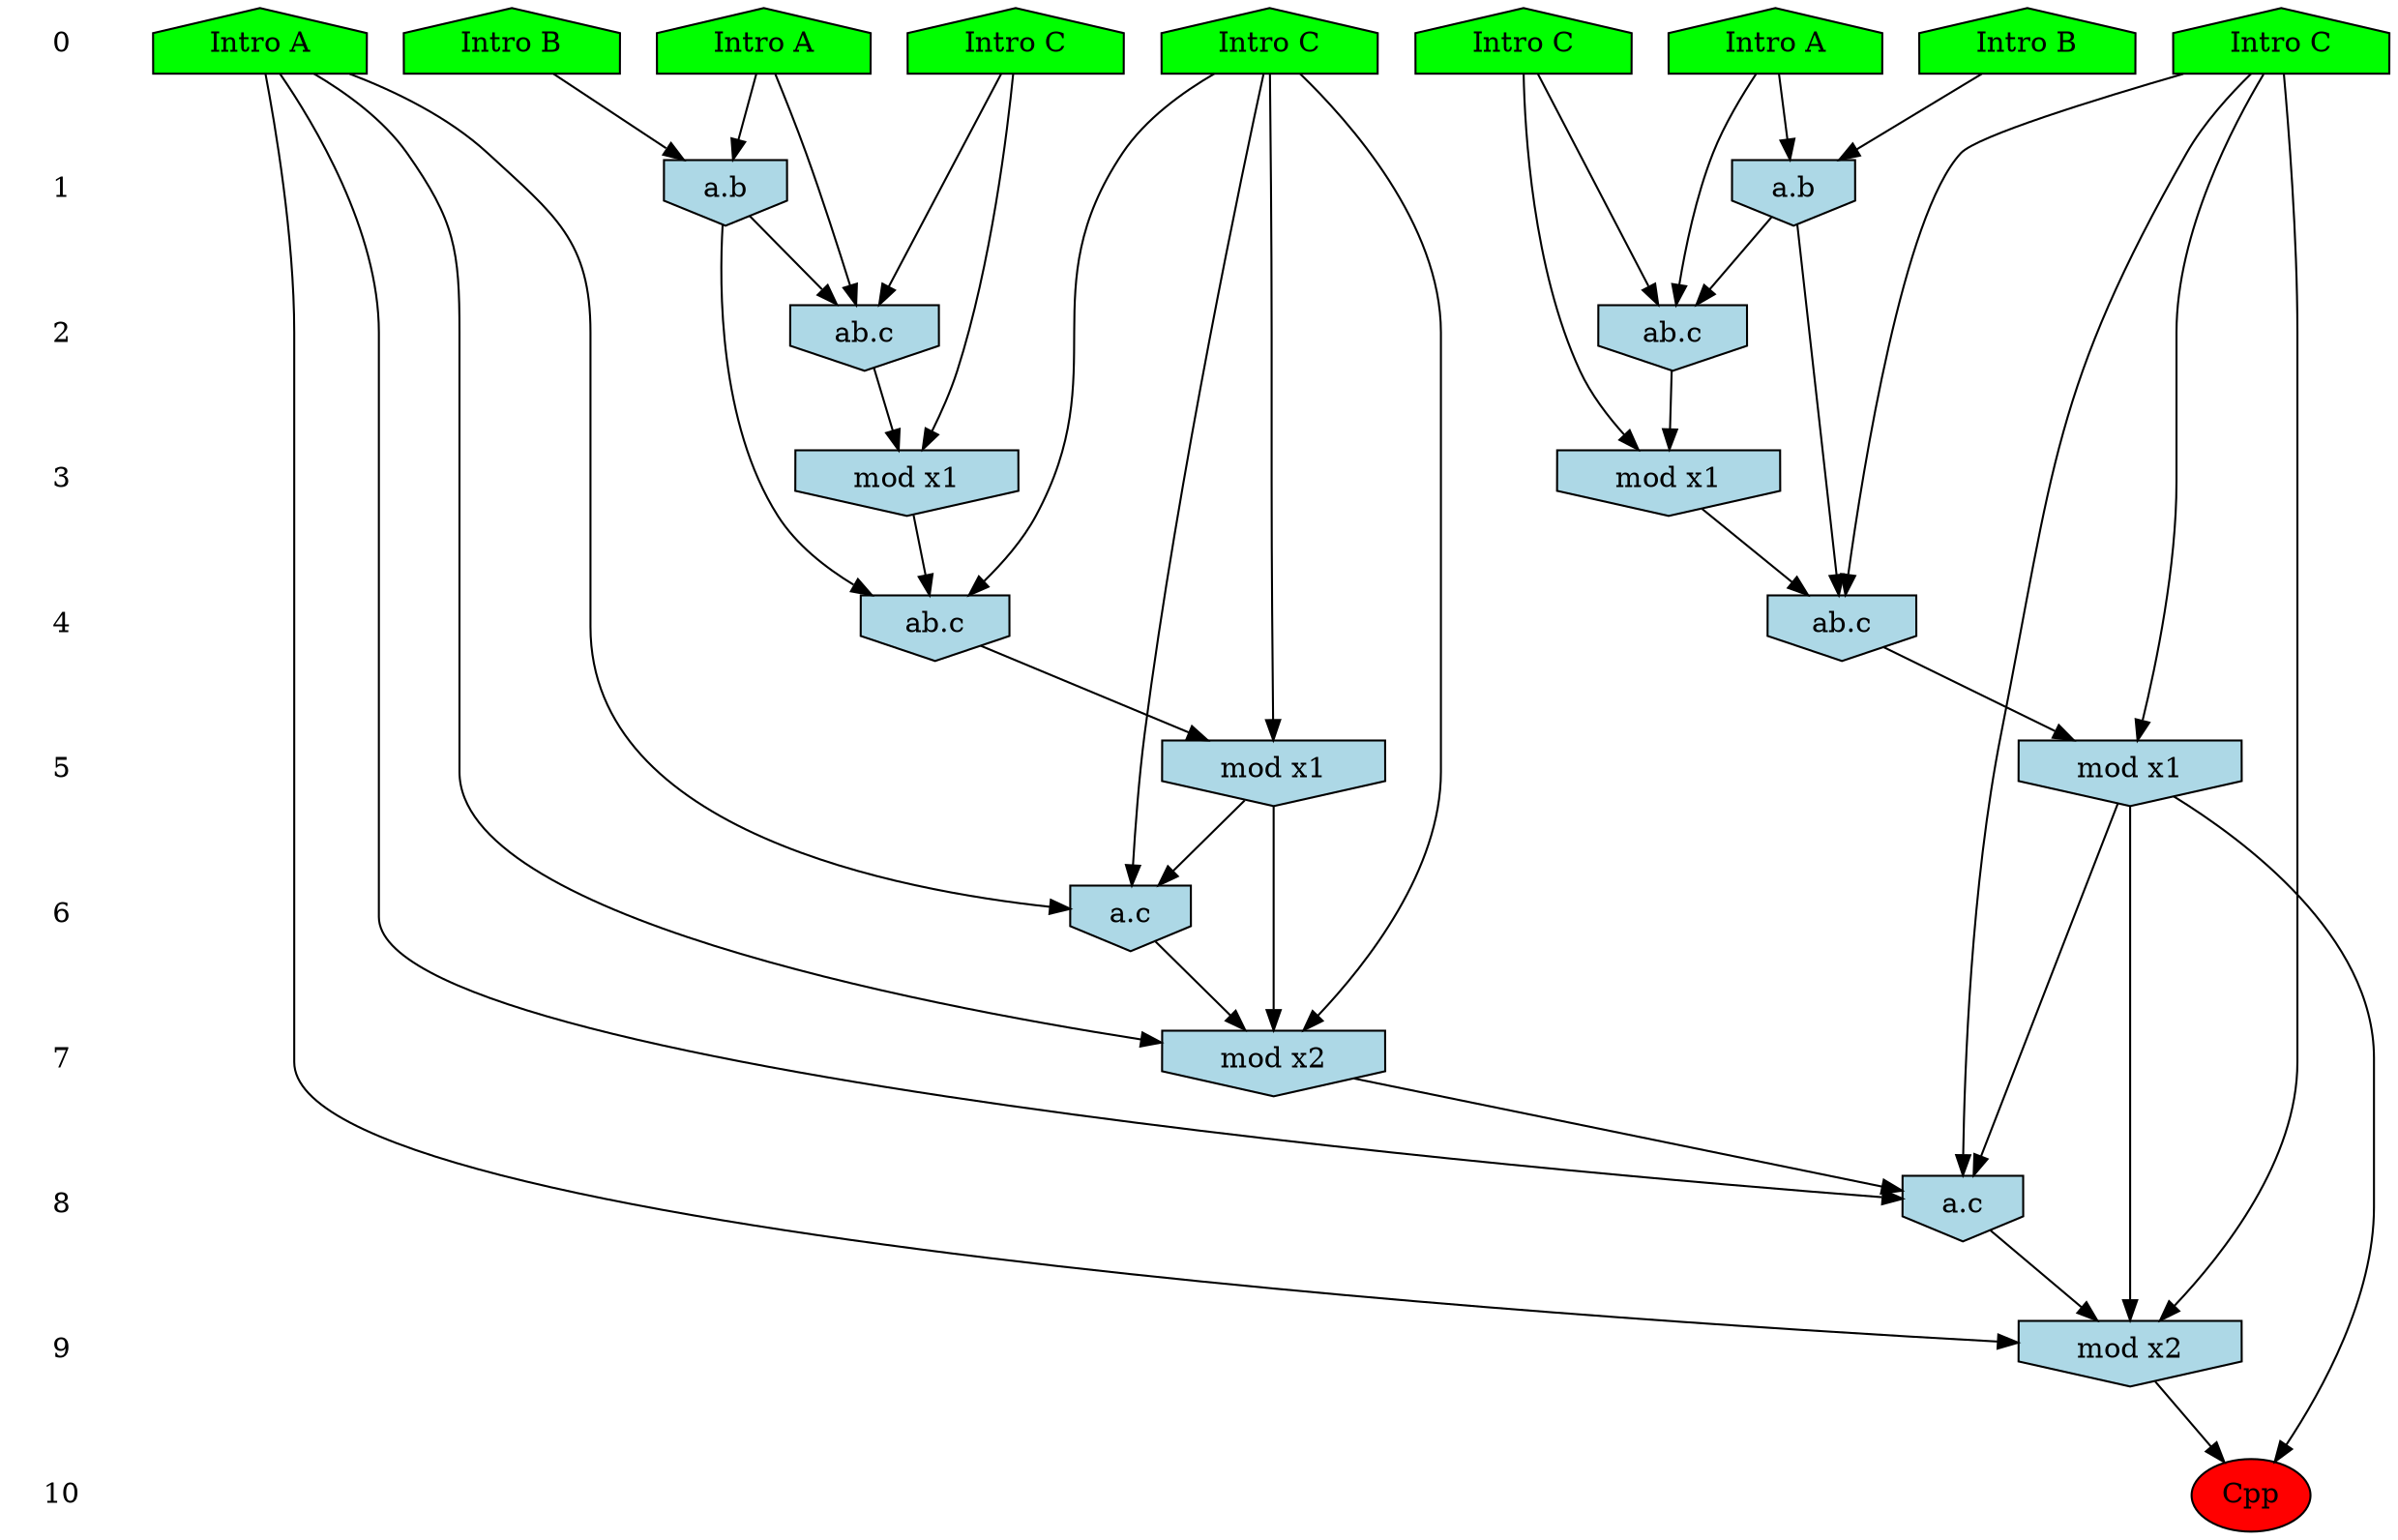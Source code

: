 /* Compression of 10 causal flows obtained in average at 1.566379E+01 t.u */
/* Compressed causal flows were: [1408;2041;2071;2359;2431;3004;3045;3211;3323;3493] */
digraph G{
 ranksep=.5 ; 
{ rank = same ; "0" [shape=plaintext] ; node_1 [label ="Intro B", shape=house, style=filled, fillcolor=green] ;
node_2 [label ="Intro B", shape=house, style=filled, fillcolor=green] ;
node_3 [label ="Intro A", shape=house, style=filled, fillcolor=green] ;
node_4 [label ="Intro A", shape=house, style=filled, fillcolor=green] ;
node_5 [label ="Intro A", shape=house, style=filled, fillcolor=green] ;
node_6 [label ="Intro C", shape=house, style=filled, fillcolor=green] ;
node_7 [label ="Intro C", shape=house, style=filled, fillcolor=green] ;
node_8 [label ="Intro C", shape=house, style=filled, fillcolor=green] ;
node_9 [label ="Intro C", shape=house, style=filled, fillcolor=green] ;
}
{ rank = same ; "1" [shape=plaintext] ; node_10 [label="a.b", shape=invhouse, style=filled, fillcolor = lightblue] ;
node_15 [label="a.b", shape=invhouse, style=filled, fillcolor = lightblue] ;
}
{ rank = same ; "2" [shape=plaintext] ; node_11 [label="ab.c", shape=invhouse, style=filled, fillcolor = lightblue] ;
node_16 [label="ab.c", shape=invhouse, style=filled, fillcolor = lightblue] ;
}
{ rank = same ; "3" [shape=plaintext] ; node_12 [label="mod x1", shape=invhouse, style=filled, fillcolor = lightblue] ;
node_17 [label="mod x1", shape=invhouse, style=filled, fillcolor = lightblue] ;
}
{ rank = same ; "4" [shape=plaintext] ; node_13 [label="ab.c", shape=invhouse, style=filled, fillcolor = lightblue] ;
node_18 [label="ab.c", shape=invhouse, style=filled, fillcolor = lightblue] ;
}
{ rank = same ; "5" [shape=plaintext] ; node_14 [label="mod x1", shape=invhouse, style=filled, fillcolor = lightblue] ;
node_19 [label="mod x1", shape=invhouse, style=filled, fillcolor = lightblue] ;
}
{ rank = same ; "6" [shape=plaintext] ; node_20 [label="a.c", shape=invhouse, style=filled, fillcolor = lightblue] ;
}
{ rank = same ; "7" [shape=plaintext] ; node_21 [label="mod x2", shape=invhouse, style=filled, fillcolor = lightblue] ;
}
{ rank = same ; "8" [shape=plaintext] ; node_22 [label="a.c", shape=invhouse, style=filled, fillcolor = lightblue] ;
}
{ rank = same ; "9" [shape=plaintext] ; node_23 [label="mod x2", shape=invhouse, style=filled, fillcolor = lightblue] ;
}
{ rank = same ; "10" [shape=plaintext] ; node_24 [label ="Cpp", style=filled, fillcolor=red] ;
}
"0" -> "1" [style="invis"]; 
"1" -> "2" [style="invis"]; 
"2" -> "3" [style="invis"]; 
"3" -> "4" [style="invis"]; 
"4" -> "5" [style="invis"]; 
"5" -> "6" [style="invis"]; 
"6" -> "7" [style="invis"]; 
"7" -> "8" [style="invis"]; 
"8" -> "9" [style="invis"]; 
"9" -> "10" [style="invis"]; 
node_2 -> node_10
node_5 -> node_10
node_5 -> node_11
node_7 -> node_11
node_10 -> node_11
node_7 -> node_12
node_11 -> node_12
node_6 -> node_13
node_10 -> node_13
node_12 -> node_13
node_6 -> node_14
node_13 -> node_14
node_1 -> node_15
node_3 -> node_15
node_3 -> node_16
node_8 -> node_16
node_15 -> node_16
node_8 -> node_17
node_16 -> node_17
node_9 -> node_18
node_15 -> node_18
node_17 -> node_18
node_9 -> node_19
node_18 -> node_19
node_4 -> node_20
node_6 -> node_20
node_14 -> node_20
node_4 -> node_21
node_6 -> node_21
node_14 -> node_21
node_20 -> node_21
node_4 -> node_22
node_9 -> node_22
node_19 -> node_22
node_21 -> node_22
node_4 -> node_23
node_9 -> node_23
node_19 -> node_23
node_22 -> node_23
node_19 -> node_24
node_23 -> node_24
}
/*
 Dot generation time: 0.000119
*/